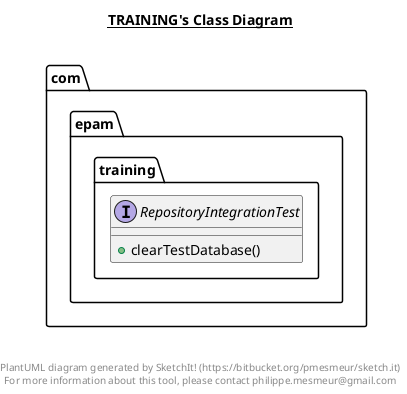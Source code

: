 @startuml

title __TRAINING's Class Diagram__\n

  package com.epam.training {
    interface RepositoryIntegrationTest {
        + clearTestDatabase()
    }
  }
  



right footer


PlantUML diagram generated by SketchIt! (https://bitbucket.org/pmesmeur/sketch.it)
For more information about this tool, please contact philippe.mesmeur@gmail.com
endfooter

@enduml
